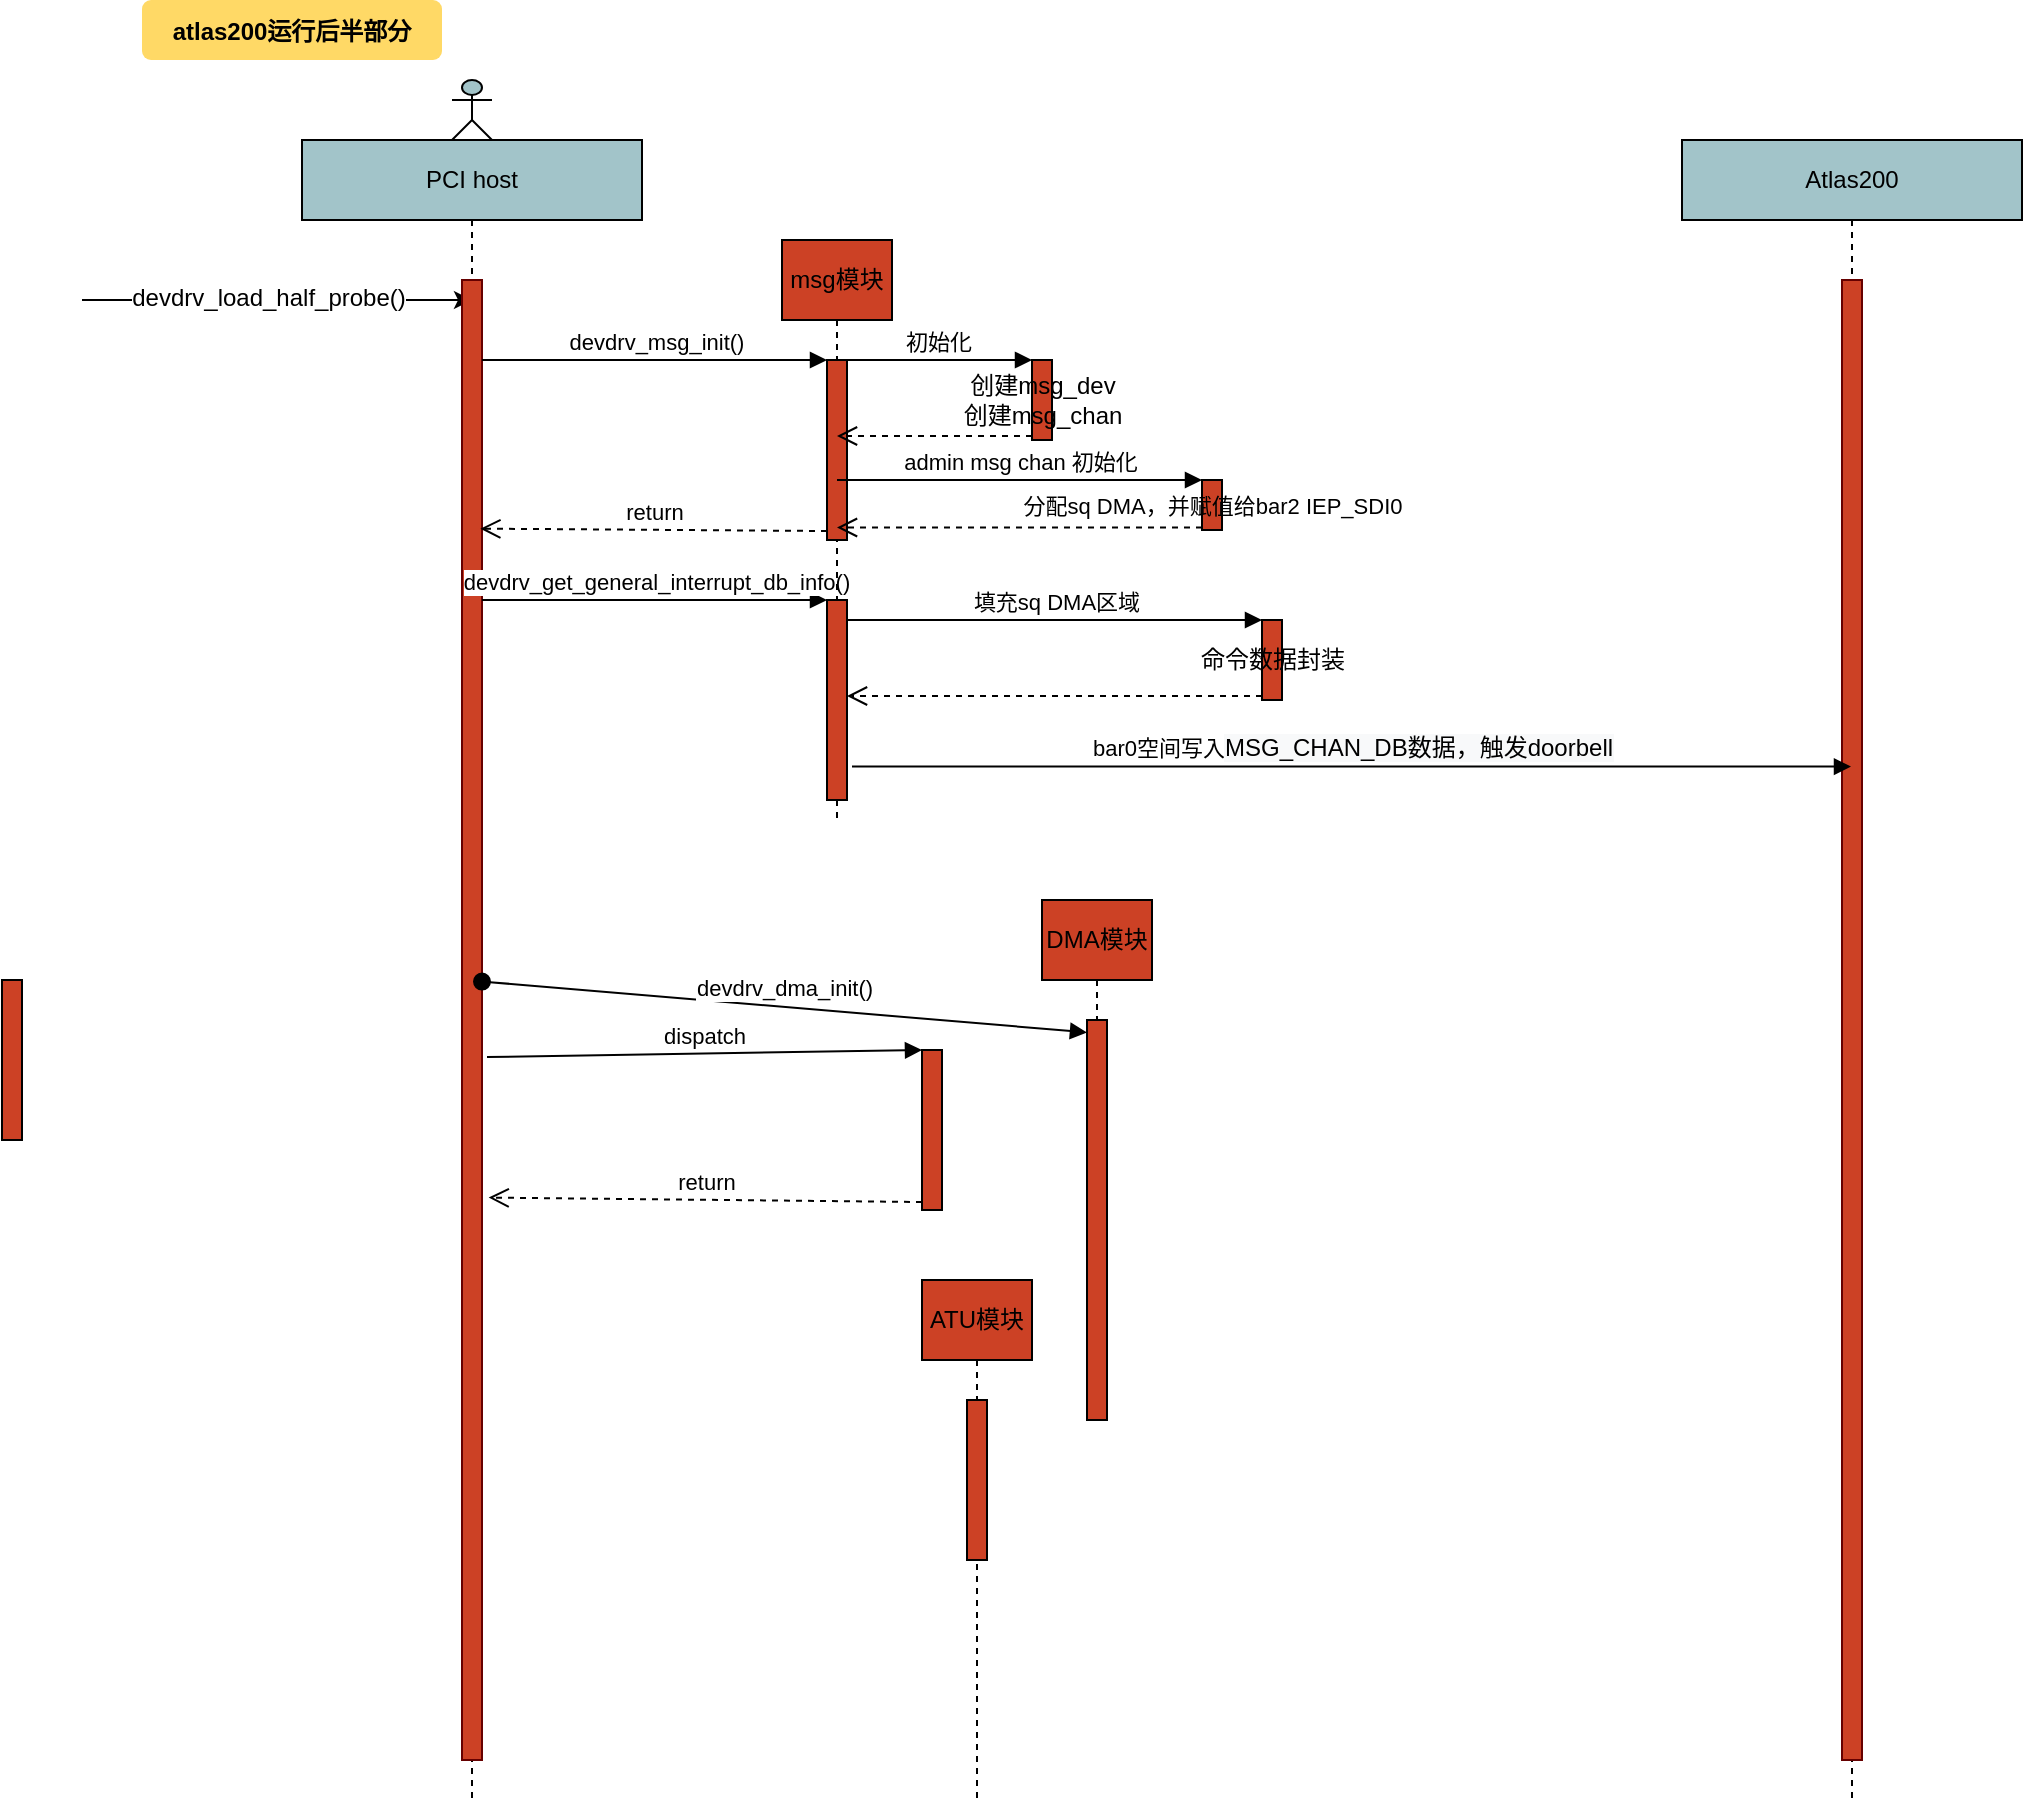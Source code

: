 <mxfile version="13.4.9" type="github">
  <diagram name="Page-1" id="9361dd3d-8414-5efd-6122-117bd74ce7a7">
    <mxGraphModel dx="1585" dy="635" grid="1" gridSize="10" guides="1" tooltips="1" connect="1" arrows="1" fold="1" page="0" pageScale="1.5" pageWidth="826" pageHeight="1169" background="#ffffff" math="0" shadow="0">
      <root>
        <mxCell id="0" />
        <mxCell id="1" parent="0" />
        <mxCell id="3" value="" style="edgeStyle=none;verticalLabelPosition=top;verticalAlign=bottom;labelPosition=left;align=right;" parent="1" edge="1">
          <mxGeometry x="70" y="290" width="100" height="100" as="geometry">
            <mxPoint x="20" y="170" as="sourcePoint" />
            <mxPoint x="215" y="170" as="targetPoint" />
          </mxGeometry>
        </mxCell>
        <mxCell id="JP9qfhV4WCQ05jMqri1F-105" value="&lt;span style=&quot;font-size: 12px&quot;&gt;devdrv_load_half_probe()&lt;/span&gt;" style="edgeLabel;html=1;align=center;verticalAlign=middle;resizable=0;points=[];" vertex="1" connectable="0" parent="3">
          <mxGeometry relative="1" as="geometry">
            <mxPoint x="-5" y="-1" as="offset" />
          </mxGeometry>
        </mxCell>
        <mxCell id="71" value="atlas200运行后半部分" style="rounded=1;fontStyle=1;fillColor=#FFD966;strokeColor=none" parent="1" vertex="1">
          <mxGeometry x="50" y="20" width="150" height="30" as="geometry" />
        </mxCell>
        <mxCell id="JP9qfhV4WCQ05jMqri1F-101" value="PCI host" style="shape=umlLifeline;perimeter=lifelinePerimeter;whiteSpace=wrap;html=1;container=1;collapsible=0;recursiveResize=0;outlineConnect=0;fillColor=#A2C4C9;" vertex="1" parent="1">
          <mxGeometry x="130" y="90" width="170" height="830" as="geometry" />
        </mxCell>
        <mxCell id="JP9qfhV4WCQ05jMqri1F-102" value="" style="fillColor=#CC4125;strokeColor=#660000" vertex="1" parent="JP9qfhV4WCQ05jMqri1F-101">
          <mxGeometry x="80" y="70" width="10" height="740" as="geometry" />
        </mxCell>
        <mxCell id="JP9qfhV4WCQ05jMqri1F-117" value="devdrv_msg_init()" style="html=1;verticalAlign=bottom;endArrow=block;entryX=0;entryY=0;" edge="1" target="JP9qfhV4WCQ05jMqri1F-116" parent="JP9qfhV4WCQ05jMqri1F-101">
          <mxGeometry relative="1" as="geometry">
            <mxPoint x="90" y="110" as="sourcePoint" />
          </mxGeometry>
        </mxCell>
        <mxCell id="JP9qfhV4WCQ05jMqri1F-123" value="devdrv_get_general_interrupt_db_info()" style="html=1;verticalAlign=bottom;endArrow=block;entryX=0;entryY=0;" edge="1" target="JP9qfhV4WCQ05jMqri1F-122" parent="JP9qfhV4WCQ05jMqri1F-101">
          <mxGeometry relative="1" as="geometry">
            <mxPoint x="90" y="230" as="sourcePoint" />
          </mxGeometry>
        </mxCell>
        <mxCell id="JP9qfhV4WCQ05jMqri1F-103" value="" style="shape=umlActor;verticalLabelPosition=bottom;verticalAlign=top;html=1;strokeColor=#000000;fillColor=#A2C4C9;" vertex="1" parent="1">
          <mxGeometry x="205" y="60" width="20" height="30" as="geometry" />
        </mxCell>
        <mxCell id="JP9qfhV4WCQ05jMqri1F-121" value="msg模块" style="shape=umlLifeline;perimeter=lifelinePerimeter;whiteSpace=wrap;html=1;container=1;collapsible=0;recursiveResize=0;outlineConnect=0;strokeColor=#000000;fillColor=#CC4125;" vertex="1" parent="1">
          <mxGeometry x="370" y="140" width="55" height="290" as="geometry" />
        </mxCell>
        <mxCell id="JP9qfhV4WCQ05jMqri1F-116" value="" style="html=1;points=[];perimeter=orthogonalPerimeter;strokeColor=#000000;fillColor=#CC4125;" vertex="1" parent="JP9qfhV4WCQ05jMqri1F-121">
          <mxGeometry x="22.5" y="60" width="10" height="90" as="geometry" />
        </mxCell>
        <mxCell id="JP9qfhV4WCQ05jMqri1F-122" value="" style="html=1;points=[];perimeter=orthogonalPerimeter;strokeColor=#000000;fillColor=#CC4125;" vertex="1" parent="JP9qfhV4WCQ05jMqri1F-121">
          <mxGeometry x="22.5" y="180" width="10" height="100" as="geometry" />
        </mxCell>
        <mxCell id="JP9qfhV4WCQ05jMqri1F-125" value="DMA模块" style="shape=umlLifeline;perimeter=lifelinePerimeter;whiteSpace=wrap;html=1;container=1;collapsible=0;recursiveResize=0;outlineConnect=0;strokeColor=#000000;fillColor=#CC4125;" vertex="1" parent="1">
          <mxGeometry x="500" y="470" width="55" height="260" as="geometry" />
        </mxCell>
        <mxCell id="JP9qfhV4WCQ05jMqri1F-126" value="" style="html=1;points=[];perimeter=orthogonalPerimeter;strokeColor=#000000;fillColor=#CC4125;" vertex="1" parent="JP9qfhV4WCQ05jMqri1F-125">
          <mxGeometry x="22.5" y="60" width="10" height="200" as="geometry" />
        </mxCell>
        <mxCell id="JP9qfhV4WCQ05jMqri1F-128" value="" style="html=1;points=[];perimeter=orthogonalPerimeter;strokeColor=#000000;fillColor=#CC4125;" vertex="1" parent="1">
          <mxGeometry x="-20" y="510" width="10" height="80" as="geometry" />
        </mxCell>
        <mxCell id="JP9qfhV4WCQ05jMqri1F-129" value="devdrv_dma_init()" style="html=1;verticalAlign=bottom;startArrow=oval;startFill=1;endArrow=block;startSize=8;entryX=0;entryY=0.031;entryDx=0;entryDy=0;entryPerimeter=0;exitX=1;exitY=0.474;exitDx=0;exitDy=0;exitPerimeter=0;" edge="1" parent="1" source="JP9qfhV4WCQ05jMqri1F-102" target="JP9qfhV4WCQ05jMqri1F-126">
          <mxGeometry width="60" relative="1" as="geometry">
            <mxPoint x="220" y="480" as="sourcePoint" />
            <mxPoint x="280" y="480" as="targetPoint" />
          </mxGeometry>
        </mxCell>
        <mxCell id="JP9qfhV4WCQ05jMqri1F-130" value="ATU模块" style="shape=umlLifeline;perimeter=lifelinePerimeter;whiteSpace=wrap;html=1;container=1;collapsible=0;recursiveResize=0;outlineConnect=0;strokeColor=#000000;fillColor=#CC4125;" vertex="1" parent="1">
          <mxGeometry x="440" y="660" width="55" height="260" as="geometry" />
        </mxCell>
        <mxCell id="JP9qfhV4WCQ05jMqri1F-131" value="" style="html=1;points=[];perimeter=orthogonalPerimeter;strokeColor=#000000;fillColor=#CC4125;" vertex="1" parent="JP9qfhV4WCQ05jMqri1F-130">
          <mxGeometry x="22.5" y="60" width="10" height="80" as="geometry" />
        </mxCell>
        <mxCell id="JP9qfhV4WCQ05jMqri1F-138" value="Atlas200" style="shape=umlLifeline;perimeter=lifelinePerimeter;whiteSpace=wrap;html=1;container=1;collapsible=0;recursiveResize=0;outlineConnect=0;fillColor=#A2C4C9;" vertex="1" parent="1">
          <mxGeometry x="820" y="90" width="170" height="830" as="geometry" />
        </mxCell>
        <mxCell id="JP9qfhV4WCQ05jMqri1F-139" value="" style="fillColor=#CC4125;strokeColor=#660000" vertex="1" parent="JP9qfhV4WCQ05jMqri1F-138">
          <mxGeometry x="80" y="70" width="10" height="740" as="geometry" />
        </mxCell>
        <mxCell id="JP9qfhV4WCQ05jMqri1F-140" value="devdrv_msg_init()" style="html=1;verticalAlign=bottom;endArrow=block;entryX=0;entryY=0;" edge="1" parent="JP9qfhV4WCQ05jMqri1F-138">
          <mxGeometry relative="1" as="geometry">
            <mxPoint x="90" y="110" as="sourcePoint" />
          </mxGeometry>
        </mxCell>
        <mxCell id="JP9qfhV4WCQ05jMqri1F-141" value="return" style="html=1;verticalAlign=bottom;endArrow=open;dashed=1;endSize=8;exitX=0;exitY=0.95;" edge="1" parent="JP9qfhV4WCQ05jMqri1F-138">
          <mxGeometry relative="1" as="geometry">
            <mxPoint x="90" y="186" as="targetPoint" />
          </mxGeometry>
        </mxCell>
        <mxCell id="JP9qfhV4WCQ05jMqri1F-142" value="devdrv_get_general_interrupt_db_info()" style="html=1;verticalAlign=bottom;endArrow=block;entryX=0;entryY=0;" edge="1" parent="JP9qfhV4WCQ05jMqri1F-138">
          <mxGeometry relative="1" as="geometry">
            <mxPoint x="90" y="230" as="sourcePoint" />
          </mxGeometry>
        </mxCell>
        <mxCell id="JP9qfhV4WCQ05jMqri1F-144" value="bar0空间写入&lt;span style=&quot;font-size: 12px ; background-color: rgb(248 , 249 , 250)&quot;&gt;MSG_CHAN_DB数据，触发doorbell&lt;/span&gt;" style="html=1;verticalAlign=bottom;endArrow=block;exitX=1.25;exitY=0.833;exitDx=0;exitDy=0;exitPerimeter=0;" edge="1" parent="1" source="JP9qfhV4WCQ05jMqri1F-122" target="JP9qfhV4WCQ05jMqri1F-138">
          <mxGeometry width="80" relative="1" as="geometry">
            <mxPoint x="570" y="530" as="sourcePoint" />
            <mxPoint x="650" y="530" as="targetPoint" />
          </mxGeometry>
        </mxCell>
        <mxCell id="JP9qfhV4WCQ05jMqri1F-148" value="命令数据封装" style="html=1;points=[];perimeter=orthogonalPerimeter;strokeColor=#000000;fillColor=#CC4125;" vertex="1" parent="1">
          <mxGeometry x="610" y="330" width="10" height="40" as="geometry" />
        </mxCell>
        <mxCell id="JP9qfhV4WCQ05jMqri1F-149" value="填充sq DMA区域" style="html=1;verticalAlign=bottom;endArrow=block;entryX=0;entryY=0;" edge="1" target="JP9qfhV4WCQ05jMqri1F-148" parent="1" source="JP9qfhV4WCQ05jMqri1F-122">
          <mxGeometry relative="1" as="geometry">
            <mxPoint x="548" y="330" as="sourcePoint" />
          </mxGeometry>
        </mxCell>
        <mxCell id="JP9qfhV4WCQ05jMqri1F-150" value="" style="html=1;verticalAlign=bottom;endArrow=open;dashed=1;endSize=8;exitX=0;exitY=0.95;" edge="1" source="JP9qfhV4WCQ05jMqri1F-148" parent="1" target="JP9qfhV4WCQ05jMqri1F-122">
          <mxGeometry relative="1" as="geometry">
            <mxPoint x="530" y="375" as="targetPoint" />
          </mxGeometry>
        </mxCell>
        <mxCell id="JP9qfhV4WCQ05jMqri1F-154" value="" style="html=1;points=[];perimeter=orthogonalPerimeter;strokeColor=#000000;fillColor=#CC4125;" vertex="1" parent="1">
          <mxGeometry x="440" y="545" width="10" height="80" as="geometry" />
        </mxCell>
        <mxCell id="JP9qfhV4WCQ05jMqri1F-155" value="dispatch" style="html=1;verticalAlign=bottom;endArrow=block;entryX=0;entryY=0;exitX=1.25;exitY=0.525;exitDx=0;exitDy=0;exitPerimeter=0;" edge="1" target="JP9qfhV4WCQ05jMqri1F-154" parent="1" source="JP9qfhV4WCQ05jMqri1F-102">
          <mxGeometry relative="1" as="geometry">
            <mxPoint x="370" y="545" as="sourcePoint" />
          </mxGeometry>
        </mxCell>
        <mxCell id="JP9qfhV4WCQ05jMqri1F-156" value="return" style="html=1;verticalAlign=bottom;endArrow=open;dashed=1;endSize=8;exitX=0;exitY=0.95;entryX=1.333;entryY=0.62;entryDx=0;entryDy=0;entryPerimeter=0;" edge="1" source="JP9qfhV4WCQ05jMqri1F-154" parent="1" target="JP9qfhV4WCQ05jMqri1F-102">
          <mxGeometry relative="1" as="geometry">
            <mxPoint x="370" y="621" as="targetPoint" />
          </mxGeometry>
        </mxCell>
        <mxCell id="JP9qfhV4WCQ05jMqri1F-158" value="创建msg_dev &lt;br&gt;创建msg_chan" style="html=1;points=[];perimeter=orthogonalPerimeter;strokeColor=#000000;fillColor=#CC4125;" vertex="1" parent="1">
          <mxGeometry x="495" y="200" width="10" height="40" as="geometry" />
        </mxCell>
        <mxCell id="JP9qfhV4WCQ05jMqri1F-159" value="初始化" style="html=1;verticalAlign=bottom;endArrow=block;entryX=0;entryY=0;exitX=0.833;exitY=0;exitDx=0;exitDy=0;exitPerimeter=0;" edge="1" target="JP9qfhV4WCQ05jMqri1F-158" parent="1" source="JP9qfhV4WCQ05jMqri1F-116">
          <mxGeometry relative="1" as="geometry">
            <mxPoint x="510" y="200" as="sourcePoint" />
          </mxGeometry>
        </mxCell>
        <mxCell id="JP9qfhV4WCQ05jMqri1F-160" value="" style="html=1;verticalAlign=bottom;endArrow=open;dashed=1;endSize=8;exitX=0;exitY=0.95;" edge="1" source="JP9qfhV4WCQ05jMqri1F-158" parent="1" target="JP9qfhV4WCQ05jMqri1F-121">
          <mxGeometry relative="1" as="geometry">
            <mxPoint x="530" y="238" as="targetPoint" />
          </mxGeometry>
        </mxCell>
        <mxCell id="JP9qfhV4WCQ05jMqri1F-118" value="return" style="html=1;verticalAlign=bottom;endArrow=open;dashed=1;endSize=8;exitX=0;exitY=0.95;entryX=0.917;entryY=0.168;entryDx=0;entryDy=0;entryPerimeter=0;" edge="1" source="JP9qfhV4WCQ05jMqri1F-116" parent="1" target="JP9qfhV4WCQ05jMqri1F-102">
          <mxGeometry relative="1" as="geometry">
            <mxPoint x="220" y="276" as="targetPoint" />
          </mxGeometry>
        </mxCell>
        <mxCell id="JP9qfhV4WCQ05jMqri1F-161" value="&lt;font style=&quot;font-size: 11px&quot;&gt;分配sq DMA，并赋值给bar2 IEP_SDI0&lt;/font&gt;" style="html=1;points=[];perimeter=orthogonalPerimeter;strokeColor=#000000;fillColor=#CC4125;" vertex="1" parent="1">
          <mxGeometry x="580" y="260" width="10" height="25" as="geometry" />
        </mxCell>
        <mxCell id="JP9qfhV4WCQ05jMqri1F-162" value="admin msg chan 初始化" style="html=1;verticalAlign=bottom;endArrow=block;entryX=0;entryY=0;" edge="1" target="JP9qfhV4WCQ05jMqri1F-161" parent="1" source="JP9qfhV4WCQ05jMqri1F-121">
          <mxGeometry relative="1" as="geometry">
            <mxPoint x="530" y="250" as="sourcePoint" />
          </mxGeometry>
        </mxCell>
        <mxCell id="JP9qfhV4WCQ05jMqri1F-163" value="" style="html=1;verticalAlign=bottom;endArrow=open;dashed=1;endSize=8;exitX=0;exitY=0.95;" edge="1" source="JP9qfhV4WCQ05jMqri1F-161" parent="1" target="JP9qfhV4WCQ05jMqri1F-121">
          <mxGeometry relative="1" as="geometry">
            <mxPoint x="530" y="283" as="targetPoint" />
          </mxGeometry>
        </mxCell>
      </root>
    </mxGraphModel>
  </diagram>
</mxfile>
